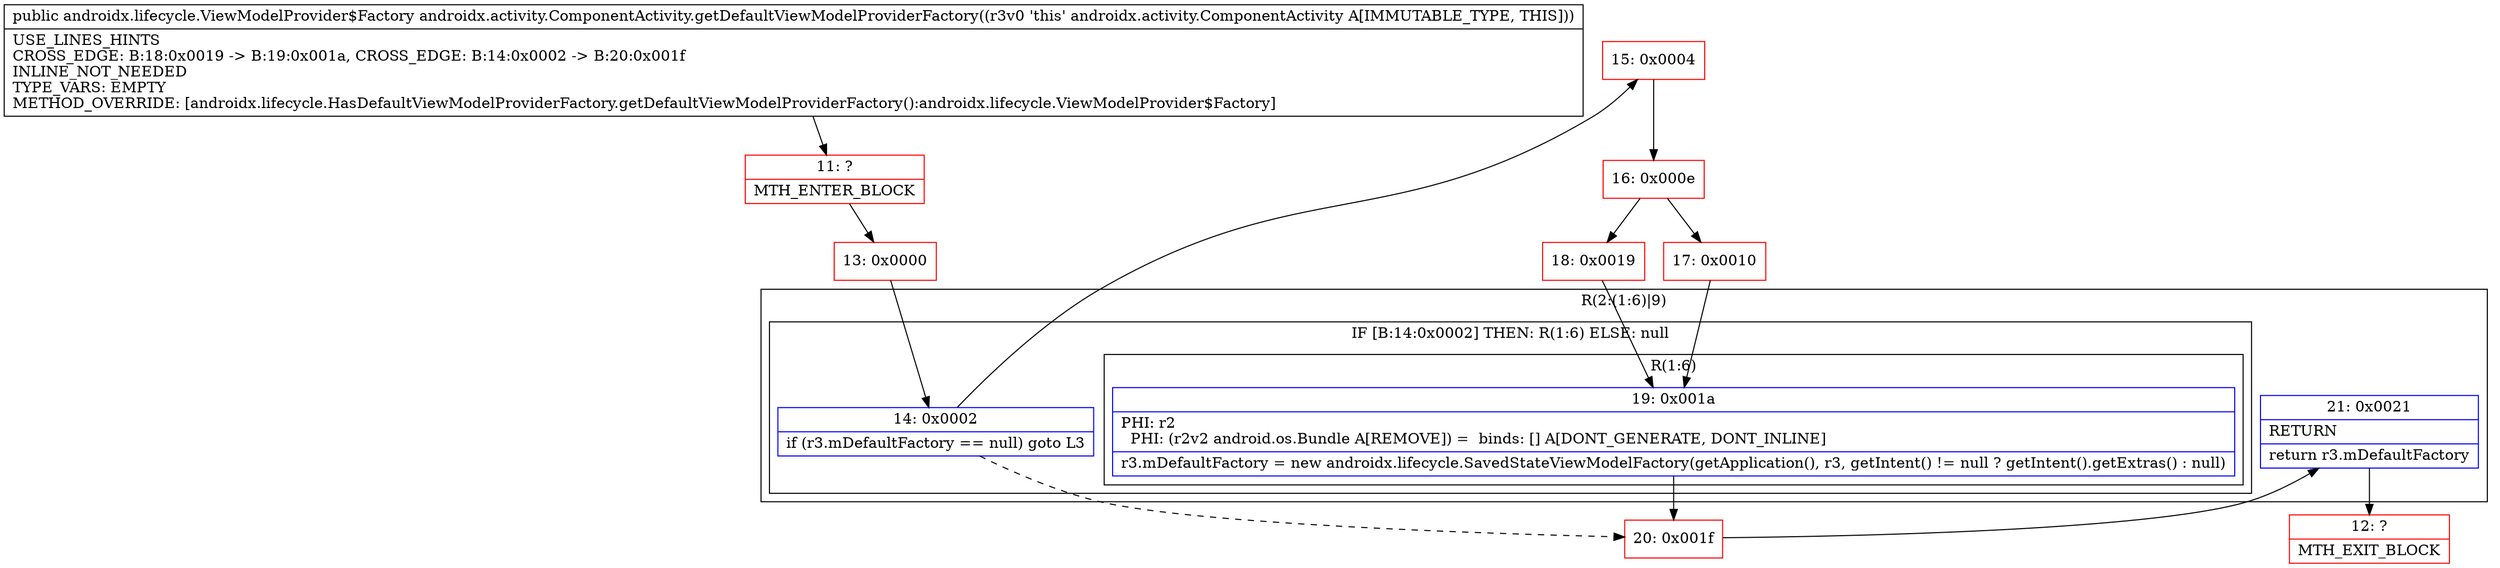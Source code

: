 digraph "CFG forandroidx.activity.ComponentActivity.getDefaultViewModelProviderFactory()Landroidx\/lifecycle\/ViewModelProvider$Factory;" {
subgraph cluster_Region_597928005 {
label = "R(2:(1:6)|9)";
node [shape=record,color=blue];
subgraph cluster_IfRegion_531227716 {
label = "IF [B:14:0x0002] THEN: R(1:6) ELSE: null";
node [shape=record,color=blue];
Node_14 [shape=record,label="{14\:\ 0x0002|if (r3.mDefaultFactory == null) goto L3\l}"];
subgraph cluster_Region_783096964 {
label = "R(1:6)";
node [shape=record,color=blue];
Node_19 [shape=record,label="{19\:\ 0x001a|PHI: r2 \l  PHI: (r2v2 android.os.Bundle A[REMOVE]) =  binds: [] A[DONT_GENERATE, DONT_INLINE]\l|r3.mDefaultFactory = new androidx.lifecycle.SavedStateViewModelFactory(getApplication(), r3, getIntent() != null ? getIntent().getExtras() : null)\l}"];
}
}
Node_21 [shape=record,label="{21\:\ 0x0021|RETURN\l|return r3.mDefaultFactory\l}"];
}
Node_11 [shape=record,color=red,label="{11\:\ ?|MTH_ENTER_BLOCK\l}"];
Node_13 [shape=record,color=red,label="{13\:\ 0x0000}"];
Node_15 [shape=record,color=red,label="{15\:\ 0x0004}"];
Node_16 [shape=record,color=red,label="{16\:\ 0x000e}"];
Node_17 [shape=record,color=red,label="{17\:\ 0x0010}"];
Node_18 [shape=record,color=red,label="{18\:\ 0x0019}"];
Node_20 [shape=record,color=red,label="{20\:\ 0x001f}"];
Node_12 [shape=record,color=red,label="{12\:\ ?|MTH_EXIT_BLOCK\l}"];
MethodNode[shape=record,label="{public androidx.lifecycle.ViewModelProvider$Factory androidx.activity.ComponentActivity.getDefaultViewModelProviderFactory((r3v0 'this' androidx.activity.ComponentActivity A[IMMUTABLE_TYPE, THIS]))  | USE_LINES_HINTS\lCROSS_EDGE: B:18:0x0019 \-\> B:19:0x001a, CROSS_EDGE: B:14:0x0002 \-\> B:20:0x001f\lINLINE_NOT_NEEDED\lTYPE_VARS: EMPTY\lMETHOD_OVERRIDE: [androidx.lifecycle.HasDefaultViewModelProviderFactory.getDefaultViewModelProviderFactory():androidx.lifecycle.ViewModelProvider$Factory]\l}"];
MethodNode -> Node_11;Node_14 -> Node_15;
Node_14 -> Node_20[style=dashed];
Node_19 -> Node_20;
Node_21 -> Node_12;
Node_11 -> Node_13;
Node_13 -> Node_14;
Node_15 -> Node_16;
Node_16 -> Node_17;
Node_16 -> Node_18;
Node_17 -> Node_19;
Node_18 -> Node_19;
Node_20 -> Node_21;
}

